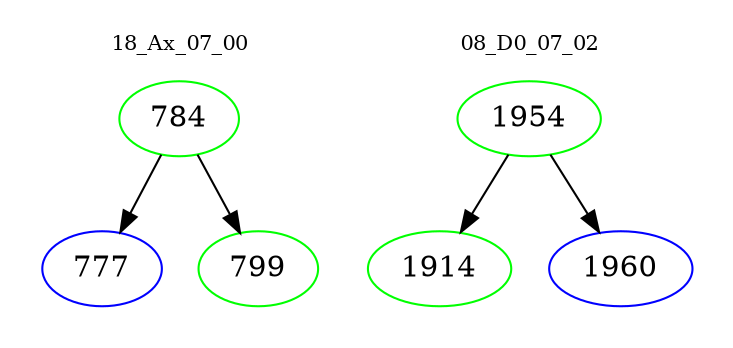 digraph{
subgraph cluster_0 {
color = white
label = "18_Ax_07_00";
fontsize=10;
T0_784 [label="784", color="green"]
T0_784 -> T0_777 [color="black"]
T0_777 [label="777", color="blue"]
T0_784 -> T0_799 [color="black"]
T0_799 [label="799", color="green"]
}
subgraph cluster_1 {
color = white
label = "08_D0_07_02";
fontsize=10;
T1_1954 [label="1954", color="green"]
T1_1954 -> T1_1914 [color="black"]
T1_1914 [label="1914", color="green"]
T1_1954 -> T1_1960 [color="black"]
T1_1960 [label="1960", color="blue"]
}
}
